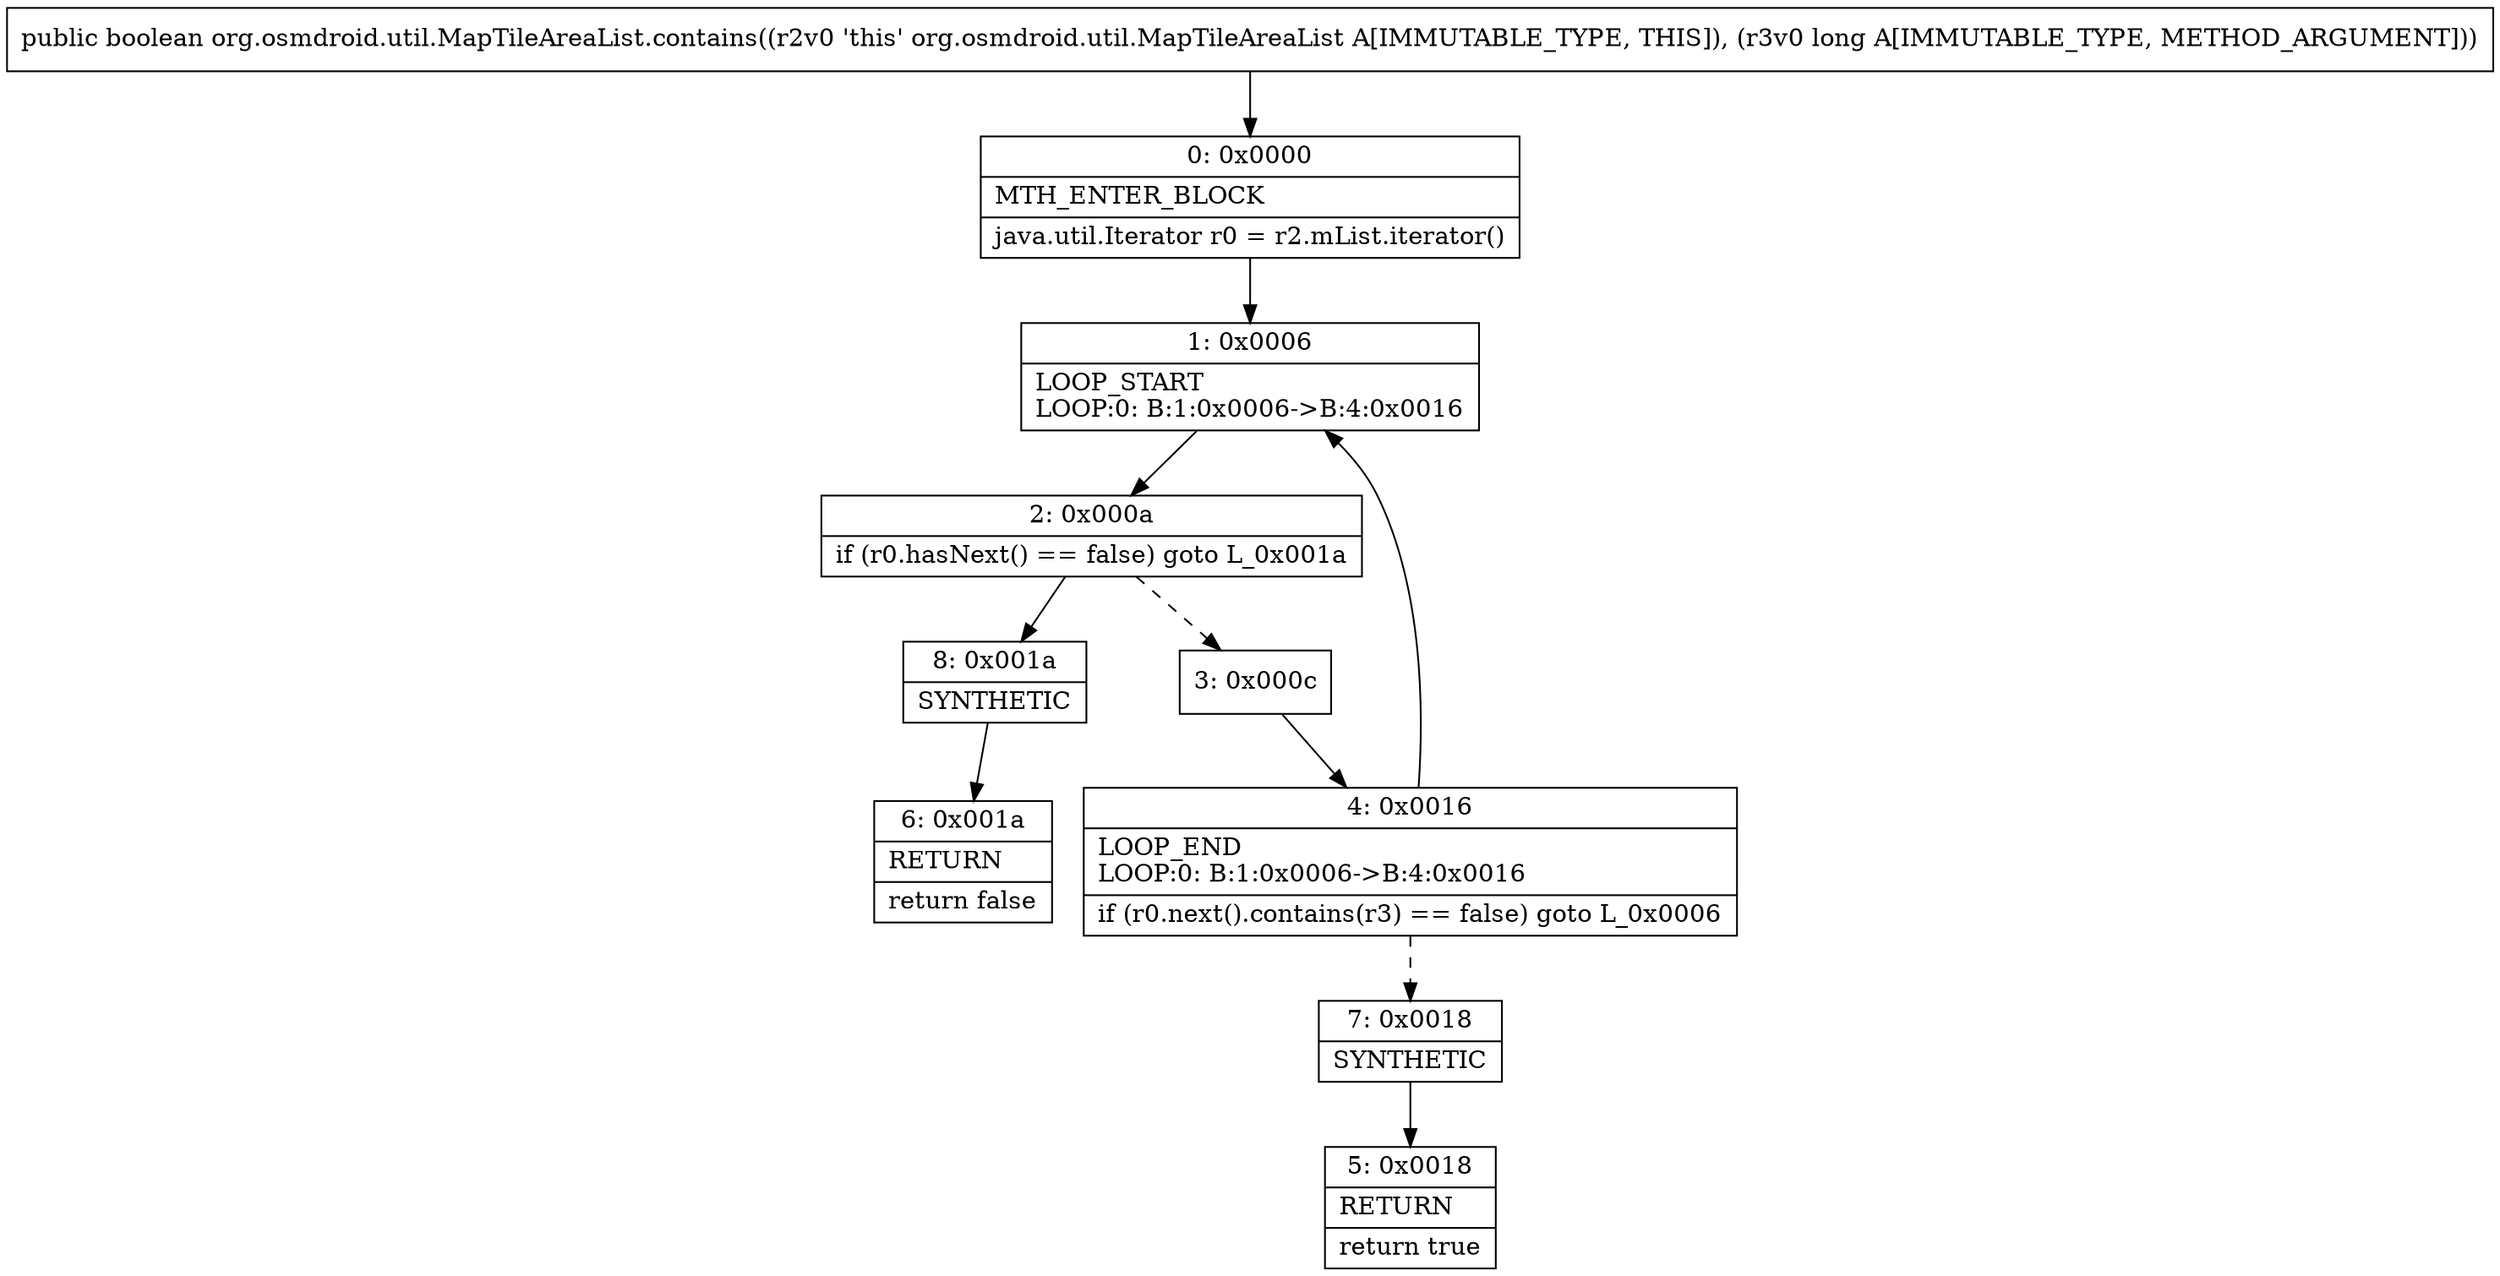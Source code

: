 digraph "CFG fororg.osmdroid.util.MapTileAreaList.contains(J)Z" {
Node_0 [shape=record,label="{0\:\ 0x0000|MTH_ENTER_BLOCK\l|java.util.Iterator r0 = r2.mList.iterator()\l}"];
Node_1 [shape=record,label="{1\:\ 0x0006|LOOP_START\lLOOP:0: B:1:0x0006\-\>B:4:0x0016\l}"];
Node_2 [shape=record,label="{2\:\ 0x000a|if (r0.hasNext() == false) goto L_0x001a\l}"];
Node_3 [shape=record,label="{3\:\ 0x000c}"];
Node_4 [shape=record,label="{4\:\ 0x0016|LOOP_END\lLOOP:0: B:1:0x0006\-\>B:4:0x0016\l|if (r0.next().contains(r3) == false) goto L_0x0006\l}"];
Node_5 [shape=record,label="{5\:\ 0x0018|RETURN\l|return true\l}"];
Node_6 [shape=record,label="{6\:\ 0x001a|RETURN\l|return false\l}"];
Node_7 [shape=record,label="{7\:\ 0x0018|SYNTHETIC\l}"];
Node_8 [shape=record,label="{8\:\ 0x001a|SYNTHETIC\l}"];
MethodNode[shape=record,label="{public boolean org.osmdroid.util.MapTileAreaList.contains((r2v0 'this' org.osmdroid.util.MapTileAreaList A[IMMUTABLE_TYPE, THIS]), (r3v0 long A[IMMUTABLE_TYPE, METHOD_ARGUMENT])) }"];
MethodNode -> Node_0;
Node_0 -> Node_1;
Node_1 -> Node_2;
Node_2 -> Node_3[style=dashed];
Node_2 -> Node_8;
Node_3 -> Node_4;
Node_4 -> Node_1;
Node_4 -> Node_7[style=dashed];
Node_7 -> Node_5;
Node_8 -> Node_6;
}

